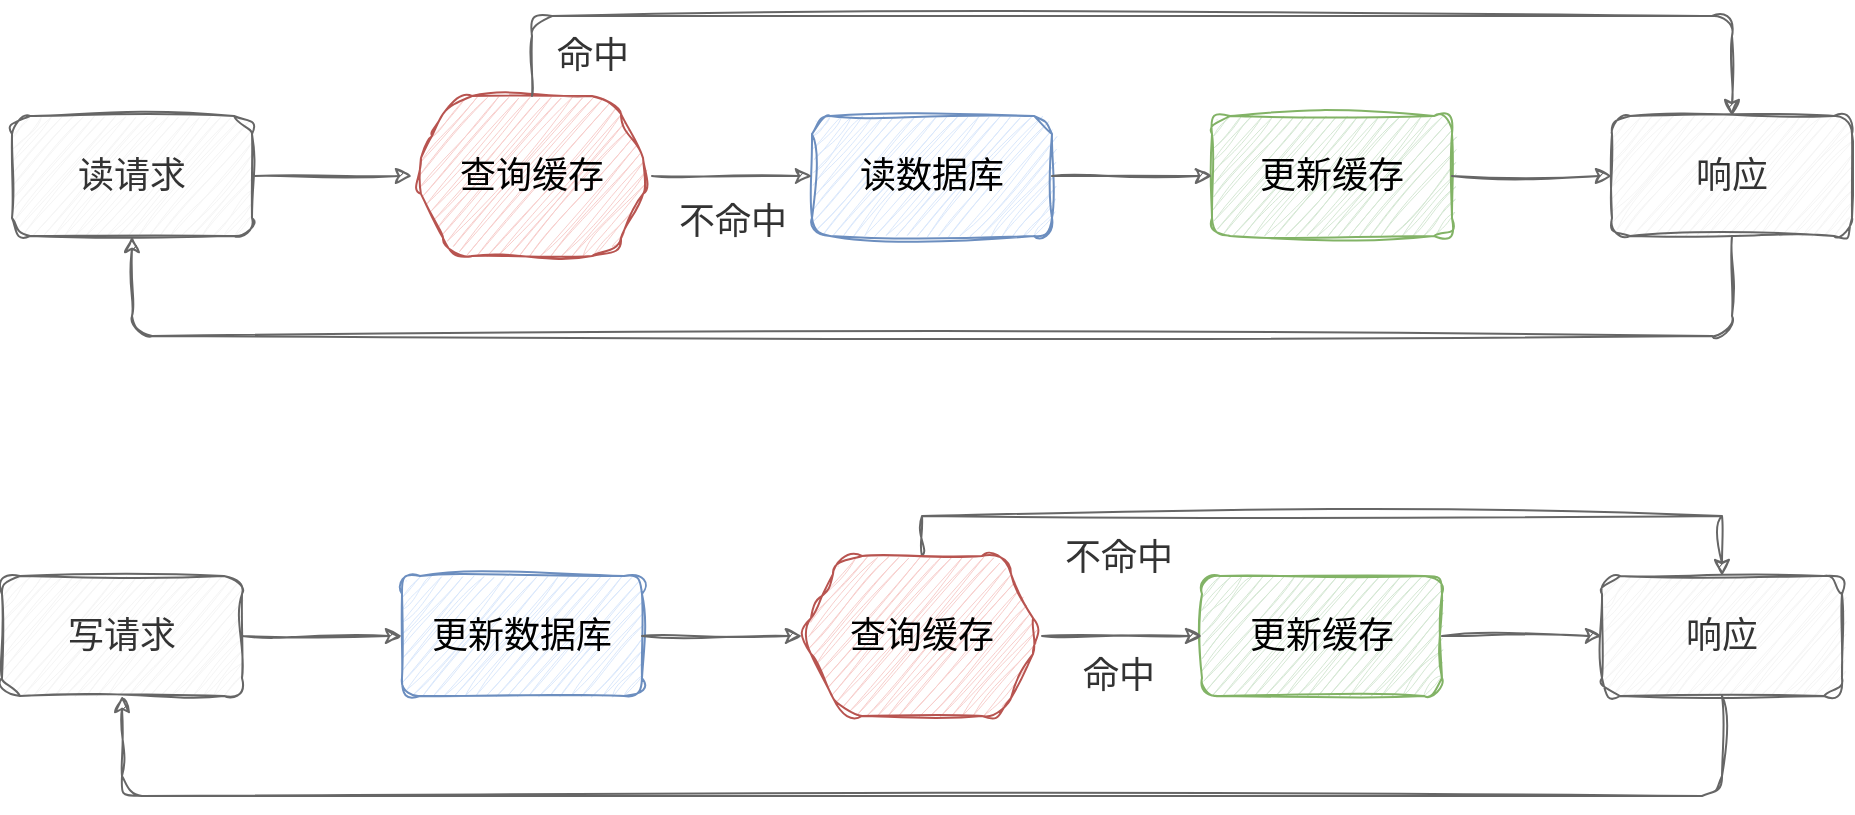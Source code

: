 <mxfile compressed="true" version="22.0.2" type="device" pages="2"><diagram id="ujtnNTbC_HY91fRLS3k1" name="Read/Write Through"><mxGraphModel dx="2049" dy="1220" grid="1" gridSize="10" guides="1" tooltips="1" connect="1" arrows="1" fold="1" page="1" pageScale="1" pageWidth="1169" pageHeight="827" math="0" shadow="0"><root><mxCell id="0"/><mxCell id="1" parent="0"/><mxCell id="R4FW6wQZO4gOgft1z8z7-9" value="" style="group;movable=0;resizable=0;rotatable=0;deletable=0;editable=0;locked=1;connectable=0;" vertex="1" connectable="0" parent="1"><mxGeometry x="127" y="219" width="920" height="160" as="geometry"/></mxCell><mxCell id="0gOrKh2kItpasaOI9kGC-2" value="读请求" style="rounded=1;whiteSpace=wrap;html=1;sketch=1;hachureGap=4;jiggle=2;curveFitting=1;fontFamily=Comic Sans MS;fontSize=18;fillColor=#f5f5f5;fontColor=#333333;strokeColor=#666666;movable=0;resizable=0;rotatable=0;deletable=0;editable=0;locked=1;connectable=0;container=0;" vertex="1" parent="R4FW6wQZO4gOgft1z8z7-9"><mxGeometry y="50" width="120" height="60" as="geometry"/></mxCell><mxCell id="0gOrKh2kItpasaOI9kGC-3" value="查询缓存" style="shape=hexagon;perimeter=hexagonPerimeter2;whiteSpace=wrap;html=1;fixedSize=1;rounded=1;sketch=1;hachureGap=4;jiggle=2;curveFitting=1;strokeColor=#b85450;align=center;verticalAlign=middle;fontFamily=Comic Sans MS;fontSize=18;fillColor=#f8cecc;movable=0;resizable=0;rotatable=0;deletable=0;editable=0;locked=1;connectable=0;container=0;" vertex="1" parent="R4FW6wQZO4gOgft1z8z7-9"><mxGeometry x="200" y="40" width="120" height="80" as="geometry"/></mxCell><mxCell id="0gOrKh2kItpasaOI9kGC-4" value="" style="edgeStyle=orthogonalEdgeStyle;rounded=0;sketch=1;hachureGap=4;jiggle=2;curveFitting=1;orthogonalLoop=1;jettySize=auto;html=1;fontFamily=Comic Sans MS;fontSize=18;fontColor=#333333;fillColor=#f5f5f5;strokeColor=#666666;movable=0;resizable=0;rotatable=0;deletable=0;editable=0;locked=1;connectable=0;" edge="1" parent="R4FW6wQZO4gOgft1z8z7-9" source="0gOrKh2kItpasaOI9kGC-2" target="0gOrKh2kItpasaOI9kGC-3"><mxGeometry relative="1" as="geometry"/></mxCell><mxCell id="0gOrKh2kItpasaOI9kGC-5" value="读数据库" style="rounded=1;whiteSpace=wrap;html=1;sketch=1;hachureGap=4;jiggle=2;curveFitting=1;fontFamily=Comic Sans MS;fontSize=18;fillColor=#dae8fc;strokeColor=#6c8ebf;movable=0;resizable=0;rotatable=0;deletable=0;editable=0;locked=1;connectable=0;container=0;" vertex="1" parent="R4FW6wQZO4gOgft1z8z7-9"><mxGeometry x="400" y="50" width="120" height="60" as="geometry"/></mxCell><mxCell id="0gOrKh2kItpasaOI9kGC-6" value="" style="edgeStyle=orthogonalEdgeStyle;rounded=0;sketch=1;hachureGap=4;jiggle=2;curveFitting=1;orthogonalLoop=1;jettySize=auto;html=1;fontFamily=Comic Sans MS;fontSize=18;fontColor=#333333;fillColor=#f5f5f5;strokeColor=#666666;movable=0;resizable=0;rotatable=0;deletable=0;editable=0;locked=1;connectable=0;" edge="1" parent="R4FW6wQZO4gOgft1z8z7-9" source="0gOrKh2kItpasaOI9kGC-3" target="0gOrKh2kItpasaOI9kGC-5"><mxGeometry relative="1" as="geometry"/></mxCell><mxCell id="0gOrKh2kItpasaOI9kGC-7" value="更新缓存" style="rounded=1;whiteSpace=wrap;html=1;sketch=1;hachureGap=4;jiggle=2;curveFitting=1;fontFamily=Comic Sans MS;fontSize=18;fillColor=#d5e8d4;strokeColor=#82b366;movable=0;resizable=0;rotatable=0;deletable=0;editable=0;locked=1;connectable=0;container=0;" vertex="1" parent="R4FW6wQZO4gOgft1z8z7-9"><mxGeometry x="600" y="50" width="120" height="60" as="geometry"/></mxCell><mxCell id="0gOrKh2kItpasaOI9kGC-8" value="" style="edgeStyle=orthogonalEdgeStyle;rounded=0;sketch=1;hachureGap=4;jiggle=2;curveFitting=1;orthogonalLoop=1;jettySize=auto;html=1;fontFamily=Comic Sans MS;fontSize=18;fontColor=#333333;fillColor=#f5f5f5;strokeColor=#666666;movable=0;resizable=0;rotatable=0;deletable=0;editable=0;locked=1;connectable=0;" edge="1" parent="R4FW6wQZO4gOgft1z8z7-9" source="0gOrKh2kItpasaOI9kGC-5" target="0gOrKh2kItpasaOI9kGC-7"><mxGeometry relative="1" as="geometry"/></mxCell><mxCell id="0gOrKh2kItpasaOI9kGC-9" style="edgeStyle=orthogonalEdgeStyle;sketch=1;hachureGap=4;jiggle=2;curveFitting=1;orthogonalLoop=1;jettySize=auto;html=1;entryX=0.5;entryY=1;entryDx=0;entryDy=0;fontFamily=Comic Sans MS;fontSize=18;fontColor=#333333;exitX=0.5;exitY=1;exitDx=0;exitDy=0;fillColor=#f5f5f5;strokeColor=#666666;rounded=1;movable=0;resizable=0;rotatable=0;deletable=0;editable=0;locked=1;connectable=0;" edge="1" parent="R4FW6wQZO4gOgft1z8z7-9" source="0gOrKh2kItpasaOI9kGC-10" target="0gOrKh2kItpasaOI9kGC-2"><mxGeometry relative="1" as="geometry"><Array as="points"><mxPoint x="860" y="160"/><mxPoint x="60" y="160"/></Array></mxGeometry></mxCell><mxCell id="0gOrKh2kItpasaOI9kGC-10" value="响应" style="rounded=1;whiteSpace=wrap;html=1;sketch=1;hachureGap=4;jiggle=2;curveFitting=1;fontFamily=Comic Sans MS;fontSize=18;fillColor=#f5f5f5;fontColor=#333333;strokeColor=#666666;movable=0;resizable=0;rotatable=0;deletable=0;editable=0;locked=1;connectable=0;container=0;" vertex="1" parent="R4FW6wQZO4gOgft1z8z7-9"><mxGeometry x="800" y="50" width="120" height="60" as="geometry"/></mxCell><mxCell id="0gOrKh2kItpasaOI9kGC-11" style="edgeStyle=orthogonalEdgeStyle;sketch=1;hachureGap=4;jiggle=2;curveFitting=1;orthogonalLoop=1;jettySize=auto;html=1;exitX=0.5;exitY=0;exitDx=0;exitDy=0;entryX=0.5;entryY=0;entryDx=0;entryDy=0;fontFamily=Comic Sans MS;fontSize=18;fontColor=#333333;fillColor=#f5f5f5;strokeColor=#666666;rounded=1;movable=0;resizable=0;rotatable=0;deletable=0;editable=0;locked=1;connectable=0;" edge="1" parent="R4FW6wQZO4gOgft1z8z7-9" source="0gOrKh2kItpasaOI9kGC-3" target="0gOrKh2kItpasaOI9kGC-10"><mxGeometry relative="1" as="geometry"><Array as="points"><mxPoint x="260"/><mxPoint x="860"/></Array></mxGeometry></mxCell><mxCell id="0gOrKh2kItpasaOI9kGC-12" value="" style="edgeStyle=orthogonalEdgeStyle;rounded=0;sketch=1;hachureGap=4;jiggle=2;curveFitting=1;orthogonalLoop=1;jettySize=auto;html=1;fontFamily=Comic Sans MS;fontSize=18;fontColor=#333333;fillColor=#f5f5f5;strokeColor=#666666;movable=0;resizable=0;rotatable=0;deletable=0;editable=0;locked=1;connectable=0;" edge="1" parent="R4FW6wQZO4gOgft1z8z7-9" source="0gOrKh2kItpasaOI9kGC-7" target="0gOrKh2kItpasaOI9kGC-10"><mxGeometry relative="1" as="geometry"/></mxCell><mxCell id="0gOrKh2kItpasaOI9kGC-13" value="命中" style="text;html=1;align=center;verticalAlign=middle;resizable=0;points=[];autosize=1;strokeColor=none;fillColor=none;fontSize=18;fontFamily=Comic Sans MS;fontColor=#333333;movable=0;rotatable=0;deletable=0;editable=0;locked=1;connectable=0;container=0;" vertex="1" parent="R4FW6wQZO4gOgft1z8z7-9"><mxGeometry x="260" width="60" height="40" as="geometry"/></mxCell><mxCell id="0gOrKh2kItpasaOI9kGC-14" value="不命中" style="text;html=1;align=center;verticalAlign=middle;resizable=0;points=[];autosize=1;strokeColor=none;fillColor=none;fontSize=18;fontFamily=Comic Sans MS;fontColor=#333333;movable=0;rotatable=0;deletable=0;editable=0;locked=1;connectable=0;container=0;" vertex="1" parent="R4FW6wQZO4gOgft1z8z7-9"><mxGeometry x="320" y="83" width="80" height="40" as="geometry"/></mxCell><mxCell id="pVgs_w0jNve1lP_c5nCQ-7" value="" style="group;movable=0;resizable=0;rotatable=0;deletable=0;editable=0;locked=1;connectable=0;" vertex="1" connectable="0" parent="1"><mxGeometry x="122" y="470" width="920" height="139" as="geometry"/></mxCell><mxCell id="R4FW6wQZO4gOgft1z8z7-1" value="写请求" style="rounded=1;whiteSpace=wrap;html=1;sketch=1;hachureGap=4;jiggle=2;curveFitting=1;fontFamily=Comic Sans MS;fontSize=18;fillColor=#f5f5f5;fontColor=#333333;strokeColor=#666666;movable=0;resizable=0;rotatable=0;deletable=0;editable=0;locked=1;connectable=0;" vertex="1" parent="pVgs_w0jNve1lP_c5nCQ-7"><mxGeometry y="29" width="120" height="60" as="geometry"/></mxCell><mxCell id="R4FW6wQZO4gOgft1z8z7-2" value="更新数据库" style="rounded=1;whiteSpace=wrap;html=1;sketch=1;hachureGap=4;jiggle=2;curveFitting=1;fontFamily=Comic Sans MS;fontSize=18;fillColor=#dae8fc;strokeColor=#6c8ebf;movable=0;resizable=0;rotatable=0;deletable=0;editable=0;locked=1;connectable=0;" vertex="1" parent="pVgs_w0jNve1lP_c5nCQ-7"><mxGeometry x="200" y="29" width="120" height="60" as="geometry"/></mxCell><mxCell id="R4FW6wQZO4gOgft1z8z7-3" style="edgeStyle=orthogonalEdgeStyle;rounded=0;sketch=1;hachureGap=4;jiggle=2;curveFitting=1;orthogonalLoop=1;jettySize=auto;html=1;entryX=0;entryY=0.5;entryDx=0;entryDy=0;fontFamily=Comic Sans MS;fontSource=https%3A%2F%2Ffonts.googleapis.com%2Fcss%3Ffamily%3DArchitects%2BDaughter;fontSize=18;fontColor=#333333;fillColor=#f5f5f5;strokeColor=#666666;movable=0;resizable=0;rotatable=0;deletable=0;editable=0;locked=1;connectable=0;" edge="1" parent="pVgs_w0jNve1lP_c5nCQ-7" source="R4FW6wQZO4gOgft1z8z7-1" target="R4FW6wQZO4gOgft1z8z7-2"><mxGeometry relative="1" as="geometry"/></mxCell><mxCell id="R4FW6wQZO4gOgft1z8z7-4" value="更新缓存" style="rounded=1;whiteSpace=wrap;html=1;sketch=1;hachureGap=4;jiggle=2;curveFitting=1;fontFamily=Comic Sans MS;fontSize=18;fillColor=#d5e8d4;strokeColor=#82b366;movable=0;resizable=0;rotatable=0;deletable=0;editable=0;locked=1;connectable=0;" vertex="1" parent="pVgs_w0jNve1lP_c5nCQ-7"><mxGeometry x="600" y="29" width="120" height="60" as="geometry"/></mxCell><mxCell id="R4FW6wQZO4gOgft1z8z7-6" style="edgeStyle=orthogonalEdgeStyle;sketch=1;hachureGap=4;jiggle=2;curveFitting=1;orthogonalLoop=1;jettySize=auto;html=1;entryX=0.5;entryY=1;entryDx=0;entryDy=0;fontFamily=Comic Sans MS;fontSize=18;fontColor=#333333;exitX=0.5;exitY=1;exitDx=0;exitDy=0;fillColor=#f5f5f5;strokeColor=#666666;rounded=1;movable=0;resizable=0;rotatable=0;deletable=0;editable=0;locked=1;connectable=0;" edge="1" parent="pVgs_w0jNve1lP_c5nCQ-7" source="R4FW6wQZO4gOgft1z8z7-7" target="R4FW6wQZO4gOgft1z8z7-1"><mxGeometry relative="1" as="geometry"><Array as="points"><mxPoint x="860" y="139"/><mxPoint x="60" y="139"/></Array></mxGeometry></mxCell><mxCell id="R4FW6wQZO4gOgft1z8z7-7" value="响应" style="rounded=1;whiteSpace=wrap;html=1;sketch=1;hachureGap=4;jiggle=2;curveFitting=1;fontFamily=Comic Sans MS;fontSize=18;fillColor=#f5f5f5;fontColor=#333333;strokeColor=#666666;movable=0;resizable=0;rotatable=0;deletable=0;editable=0;locked=1;connectable=0;" vertex="1" parent="pVgs_w0jNve1lP_c5nCQ-7"><mxGeometry x="800" y="29" width="120" height="60" as="geometry"/></mxCell><mxCell id="R4FW6wQZO4gOgft1z8z7-8" value="" style="edgeStyle=orthogonalEdgeStyle;rounded=0;sketch=1;hachureGap=4;jiggle=2;curveFitting=1;orthogonalLoop=1;jettySize=auto;html=1;fontFamily=Comic Sans MS;fontSize=18;fontColor=#333333;fillColor=#f5f5f5;strokeColor=#666666;movable=0;resizable=0;rotatable=0;deletable=0;editable=0;locked=1;connectable=0;" edge="1" parent="pVgs_w0jNve1lP_c5nCQ-7" source="R4FW6wQZO4gOgft1z8z7-4" target="R4FW6wQZO4gOgft1z8z7-7"><mxGeometry relative="1" as="geometry"/></mxCell><mxCell id="pVgs_w0jNve1lP_c5nCQ-3" value="" style="edgeStyle=orthogonalEdgeStyle;rounded=0;sketch=1;hachureGap=4;jiggle=2;curveFitting=1;orthogonalLoop=1;jettySize=auto;html=1;fontFamily=Comic Sans MS;fontSource=https%3A%2F%2Ffonts.googleapis.com%2Fcss%3Ffamily%3DArchitects%2BDaughter;fontSize=18;fontColor=#333333;fillColor=#f5f5f5;strokeColor=#666666;movable=0;resizable=0;rotatable=0;deletable=0;editable=0;locked=1;connectable=0;" edge="1" parent="pVgs_w0jNve1lP_c5nCQ-7" source="pVgs_w0jNve1lP_c5nCQ-1" target="R4FW6wQZO4gOgft1z8z7-4"><mxGeometry relative="1" as="geometry"/></mxCell><mxCell id="pVgs_w0jNve1lP_c5nCQ-4" style="edgeStyle=orthogonalEdgeStyle;rounded=0;sketch=1;hachureGap=4;jiggle=2;curveFitting=1;orthogonalLoop=1;jettySize=auto;html=1;exitX=0.5;exitY=0;exitDx=0;exitDy=0;entryX=0.5;entryY=0;entryDx=0;entryDy=0;fontFamily=Comic Sans MS;fontSource=https%3A%2F%2Ffonts.googleapis.com%2Fcss%3Ffamily%3DArchitects%2BDaughter;fontSize=18;fontColor=#333333;fillColor=#f5f5f5;strokeColor=#666666;movable=0;resizable=0;rotatable=0;deletable=0;editable=0;locked=1;connectable=0;" edge="1" parent="pVgs_w0jNve1lP_c5nCQ-7" source="pVgs_w0jNve1lP_c5nCQ-1" target="R4FW6wQZO4gOgft1z8z7-7"><mxGeometry relative="1" as="geometry"/></mxCell><mxCell id="pVgs_w0jNve1lP_c5nCQ-1" value="查询缓存" style="shape=hexagon;perimeter=hexagonPerimeter2;whiteSpace=wrap;html=1;fixedSize=1;rounded=1;sketch=1;hachureGap=4;jiggle=2;curveFitting=1;strokeColor=#b85450;align=center;verticalAlign=middle;fontFamily=Comic Sans MS;fontSize=18;fillColor=#f8cecc;movable=0;resizable=0;rotatable=0;deletable=0;editable=0;locked=1;connectable=0;container=0;" vertex="1" parent="pVgs_w0jNve1lP_c5nCQ-7"><mxGeometry x="400" y="19" width="120" height="80" as="geometry"/></mxCell><mxCell id="pVgs_w0jNve1lP_c5nCQ-2" value="" style="edgeStyle=orthogonalEdgeStyle;rounded=0;sketch=1;hachureGap=4;jiggle=2;curveFitting=1;orthogonalLoop=1;jettySize=auto;html=1;fontFamily=Comic Sans MS;fontSource=https%3A%2F%2Ffonts.googleapis.com%2Fcss%3Ffamily%3DArchitects%2BDaughter;fontSize=18;fontColor=#333333;fillColor=#f5f5f5;strokeColor=#666666;movable=0;resizable=0;rotatable=0;deletable=0;editable=0;locked=1;connectable=0;" edge="1" parent="pVgs_w0jNve1lP_c5nCQ-7" source="R4FW6wQZO4gOgft1z8z7-2" target="pVgs_w0jNve1lP_c5nCQ-1"><mxGeometry relative="1" as="geometry"/></mxCell><mxCell id="pVgs_w0jNve1lP_c5nCQ-5" value="命中" style="text;html=1;align=center;verticalAlign=middle;resizable=0;points=[];autosize=1;strokeColor=none;fillColor=none;fontSize=18;fontFamily=Comic Sans MS;fontColor=#333333;movable=0;rotatable=0;deletable=0;editable=0;locked=1;connectable=0;container=0;" vertex="1" parent="pVgs_w0jNve1lP_c5nCQ-7"><mxGeometry x="528" y="59" width="60" height="40" as="geometry"/></mxCell><mxCell id="pVgs_w0jNve1lP_c5nCQ-6" value="不命中" style="text;html=1;align=center;verticalAlign=middle;resizable=0;points=[];autosize=1;strokeColor=none;fillColor=none;fontSize=18;fontFamily=Comic Sans MS;fontColor=#333333;movable=0;rotatable=0;deletable=0;editable=0;locked=1;connectable=0;container=0;" vertex="1" parent="pVgs_w0jNve1lP_c5nCQ-7"><mxGeometry x="518" width="80" height="40" as="geometry"/></mxCell></root></mxGraphModel></diagram><diagram name="Cache Aside" id="9N5watGOs9czySicbjE5"><mxGraphModel dx="1424" dy="1690" grid="1" gridSize="10" guides="1" tooltips="1" connect="1" arrows="1" fold="1" page="1" pageScale="1" pageWidth="1169" pageHeight="827" math="0" shadow="0"><root><mxCell id="0"/><mxCell id="1" parent="0"/><mxCell id="3-Ag1Ukzgkbpxzk6RHhb-1" value="" style="group;movable=0;resizable=0;rotatable=0;deletable=0;editable=0;locked=1;connectable=0;" vertex="1" connectable="0" parent="1"><mxGeometry x="122" y="219" width="925" height="390" as="geometry"/></mxCell><mxCell id="slLs8Mk3n69ZsPsSsJWN-16" value="" style="group;movable=0;resizable=0;rotatable=0;deletable=0;editable=0;locked=1;connectable=0;" vertex="1" connectable="0" parent="3-Ag1Ukzgkbpxzk6RHhb-1"><mxGeometry x="5" width="920" height="160" as="geometry"/></mxCell><mxCell id="slLs8Mk3n69ZsPsSsJWN-1" value="读请求" style="rounded=1;whiteSpace=wrap;html=1;sketch=1;hachureGap=4;jiggle=2;curveFitting=1;fontFamily=Comic Sans MS;fontSize=18;fillColor=#f5f5f5;fontColor=#333333;strokeColor=#666666;movable=0;resizable=0;rotatable=0;deletable=0;editable=0;locked=1;connectable=0;" vertex="1" parent="slLs8Mk3n69ZsPsSsJWN-16"><mxGeometry y="50" width="120" height="60" as="geometry"/></mxCell><mxCell id="slLs8Mk3n69ZsPsSsJWN-2" value="查询缓存" style="shape=hexagon;perimeter=hexagonPerimeter2;whiteSpace=wrap;html=1;fixedSize=1;rounded=1;sketch=1;hachureGap=4;jiggle=2;curveFitting=1;strokeColor=#b85450;align=center;verticalAlign=middle;fontFamily=Comic Sans MS;fontSize=18;fillColor=#f8cecc;movable=0;resizable=0;rotatable=0;deletable=0;editable=0;locked=1;connectable=0;" vertex="1" parent="slLs8Mk3n69ZsPsSsJWN-16"><mxGeometry x="200" y="40" width="120" height="80" as="geometry"/></mxCell><mxCell id="slLs8Mk3n69ZsPsSsJWN-6" value="" style="edgeStyle=orthogonalEdgeStyle;rounded=0;sketch=1;hachureGap=4;jiggle=2;curveFitting=1;orthogonalLoop=1;jettySize=auto;html=1;fontFamily=Comic Sans MS;fontSize=18;fontColor=#333333;fillColor=#f5f5f5;strokeColor=#666666;movable=0;resizable=0;rotatable=0;deletable=0;editable=0;locked=1;connectable=0;" edge="1" parent="slLs8Mk3n69ZsPsSsJWN-16" source="slLs8Mk3n69ZsPsSsJWN-1" target="slLs8Mk3n69ZsPsSsJWN-2"><mxGeometry relative="1" as="geometry"/></mxCell><mxCell id="slLs8Mk3n69ZsPsSsJWN-3" value="读数据库" style="rounded=1;whiteSpace=wrap;html=1;sketch=1;hachureGap=4;jiggle=2;curveFitting=1;fontFamily=Comic Sans MS;fontSize=18;fillColor=#dae8fc;strokeColor=#6c8ebf;movable=0;resizable=0;rotatable=0;deletable=0;editable=0;locked=1;connectable=0;" vertex="1" parent="slLs8Mk3n69ZsPsSsJWN-16"><mxGeometry x="400" y="50" width="120" height="60" as="geometry"/></mxCell><mxCell id="slLs8Mk3n69ZsPsSsJWN-7" value="" style="edgeStyle=orthogonalEdgeStyle;rounded=0;sketch=1;hachureGap=4;jiggle=2;curveFitting=1;orthogonalLoop=1;jettySize=auto;html=1;fontFamily=Comic Sans MS;fontSize=18;fontColor=#333333;fillColor=#f5f5f5;strokeColor=#666666;movable=0;resizable=0;rotatable=0;deletable=0;editable=0;locked=1;connectable=0;" edge="1" parent="slLs8Mk3n69ZsPsSsJWN-16" source="slLs8Mk3n69ZsPsSsJWN-2" target="slLs8Mk3n69ZsPsSsJWN-3"><mxGeometry relative="1" as="geometry"/></mxCell><mxCell id="slLs8Mk3n69ZsPsSsJWN-4" value="更新缓存" style="rounded=1;whiteSpace=wrap;html=1;sketch=1;hachureGap=4;jiggle=2;curveFitting=1;fontFamily=Comic Sans MS;fontSize=18;fillColor=#d5e8d4;strokeColor=#82b366;movable=0;resizable=0;rotatable=0;deletable=0;editable=0;locked=1;connectable=0;" vertex="1" parent="slLs8Mk3n69ZsPsSsJWN-16"><mxGeometry x="600" y="50" width="120" height="60" as="geometry"/></mxCell><mxCell id="slLs8Mk3n69ZsPsSsJWN-8" value="" style="edgeStyle=orthogonalEdgeStyle;rounded=0;sketch=1;hachureGap=4;jiggle=2;curveFitting=1;orthogonalLoop=1;jettySize=auto;html=1;fontFamily=Comic Sans MS;fontSize=18;fontColor=#333333;fillColor=#f5f5f5;strokeColor=#666666;movable=0;resizable=0;rotatable=0;deletable=0;editable=0;locked=1;connectable=0;" edge="1" parent="slLs8Mk3n69ZsPsSsJWN-16" source="slLs8Mk3n69ZsPsSsJWN-3" target="slLs8Mk3n69ZsPsSsJWN-4"><mxGeometry relative="1" as="geometry"/></mxCell><mxCell id="slLs8Mk3n69ZsPsSsJWN-10" style="edgeStyle=orthogonalEdgeStyle;sketch=1;hachureGap=4;jiggle=2;curveFitting=1;orthogonalLoop=1;jettySize=auto;html=1;entryX=0.5;entryY=1;entryDx=0;entryDy=0;fontFamily=Comic Sans MS;fontSize=18;fontColor=#333333;exitX=0.5;exitY=1;exitDx=0;exitDy=0;fillColor=#f5f5f5;strokeColor=#666666;rounded=1;movable=0;resizable=0;rotatable=0;deletable=0;editable=0;locked=1;connectable=0;" edge="1" parent="slLs8Mk3n69ZsPsSsJWN-16" source="slLs8Mk3n69ZsPsSsJWN-5" target="slLs8Mk3n69ZsPsSsJWN-1"><mxGeometry relative="1" as="geometry"><Array as="points"><mxPoint x="860" y="160"/><mxPoint x="60" y="160"/></Array></mxGeometry></mxCell><mxCell id="slLs8Mk3n69ZsPsSsJWN-5" value="响应" style="rounded=1;whiteSpace=wrap;html=1;sketch=1;hachureGap=4;jiggle=2;curveFitting=1;fontFamily=Comic Sans MS;fontSize=18;fillColor=#f5f5f5;fontColor=#333333;strokeColor=#666666;movable=0;resizable=0;rotatable=0;deletable=0;editable=0;locked=1;connectable=0;" vertex="1" parent="slLs8Mk3n69ZsPsSsJWN-16"><mxGeometry x="800" y="50" width="120" height="60" as="geometry"/></mxCell><mxCell id="slLs8Mk3n69ZsPsSsJWN-11" style="edgeStyle=orthogonalEdgeStyle;sketch=1;hachureGap=4;jiggle=2;curveFitting=1;orthogonalLoop=1;jettySize=auto;html=1;exitX=0.5;exitY=0;exitDx=0;exitDy=0;entryX=0.5;entryY=0;entryDx=0;entryDy=0;fontFamily=Comic Sans MS;fontSize=18;fontColor=#333333;fillColor=#f5f5f5;strokeColor=#666666;rounded=1;movable=0;resizable=0;rotatable=0;deletable=0;editable=0;locked=1;connectable=0;" edge="1" parent="slLs8Mk3n69ZsPsSsJWN-16" source="slLs8Mk3n69ZsPsSsJWN-2" target="slLs8Mk3n69ZsPsSsJWN-5"><mxGeometry relative="1" as="geometry"><Array as="points"><mxPoint x="260"/><mxPoint x="860"/></Array></mxGeometry></mxCell><mxCell id="slLs8Mk3n69ZsPsSsJWN-9" value="" style="edgeStyle=orthogonalEdgeStyle;rounded=0;sketch=1;hachureGap=4;jiggle=2;curveFitting=1;orthogonalLoop=1;jettySize=auto;html=1;fontFamily=Comic Sans MS;fontSize=18;fontColor=#333333;fillColor=#f5f5f5;strokeColor=#666666;movable=0;resizable=0;rotatable=0;deletable=0;editable=0;locked=1;connectable=0;" edge="1" parent="slLs8Mk3n69ZsPsSsJWN-16" source="slLs8Mk3n69ZsPsSsJWN-4" target="slLs8Mk3n69ZsPsSsJWN-5"><mxGeometry relative="1" as="geometry"/></mxCell><mxCell id="slLs8Mk3n69ZsPsSsJWN-12" value="命中" style="text;html=1;align=center;verticalAlign=middle;resizable=0;points=[];autosize=1;strokeColor=none;fillColor=none;fontSize=18;fontFamily=Comic Sans MS;fontColor=#333333;movable=0;rotatable=0;deletable=0;editable=0;locked=1;connectable=0;" vertex="1" parent="slLs8Mk3n69ZsPsSsJWN-16"><mxGeometry x="260" width="60" height="40" as="geometry"/></mxCell><mxCell id="slLs8Mk3n69ZsPsSsJWN-13" value="不命中" style="text;html=1;align=center;verticalAlign=middle;resizable=0;points=[];autosize=1;strokeColor=none;fillColor=none;fontSize=18;fontFamily=Comic Sans MS;fontColor=#333333;movable=0;rotatable=0;deletable=0;editable=0;locked=1;connectable=0;" vertex="1" parent="slLs8Mk3n69ZsPsSsJWN-16"><mxGeometry x="320" y="83" width="80" height="40" as="geometry"/></mxCell><mxCell id="slLs8Mk3n69ZsPsSsJWN-46" value="写请求" style="rounded=1;whiteSpace=wrap;html=1;sketch=1;hachureGap=4;jiggle=2;curveFitting=1;fontFamily=Comic Sans MS;fontSize=18;fillColor=#f5f5f5;fontColor=#333333;strokeColor=#666666;movable=0;resizable=0;rotatable=0;deletable=0;editable=0;locked=1;connectable=0;" vertex="1" parent="3-Ag1Ukzgkbpxzk6RHhb-1"><mxGeometry y="280" width="120" height="60" as="geometry"/></mxCell><mxCell id="slLs8Mk3n69ZsPsSsJWN-49" value="更新数据库" style="rounded=1;whiteSpace=wrap;html=1;sketch=1;hachureGap=4;jiggle=2;curveFitting=1;fontFamily=Comic Sans MS;fontSize=18;fillColor=#dae8fc;strokeColor=#6c8ebf;movable=0;resizable=0;rotatable=0;deletable=0;editable=0;locked=1;connectable=0;" vertex="1" parent="3-Ag1Ukzgkbpxzk6RHhb-1"><mxGeometry x="267" y="280" width="120" height="60" as="geometry"/></mxCell><mxCell id="slLs8Mk3n69ZsPsSsJWN-59" style="edgeStyle=orthogonalEdgeStyle;rounded=0;sketch=1;hachureGap=4;jiggle=2;curveFitting=1;orthogonalLoop=1;jettySize=auto;html=1;entryX=0;entryY=0.5;entryDx=0;entryDy=0;fontFamily=Comic Sans MS;fontSource=https%3A%2F%2Ffonts.googleapis.com%2Fcss%3Ffamily%3DArchitects%2BDaughter;fontSize=18;fontColor=#333333;fillColor=#f5f5f5;strokeColor=#666666;movable=0;resizable=0;rotatable=0;deletable=0;editable=0;locked=1;connectable=0;" edge="1" parent="3-Ag1Ukzgkbpxzk6RHhb-1" source="slLs8Mk3n69ZsPsSsJWN-46" target="slLs8Mk3n69ZsPsSsJWN-49"><mxGeometry relative="1" as="geometry"/></mxCell><mxCell id="slLs8Mk3n69ZsPsSsJWN-51" value="删除缓存" style="rounded=1;whiteSpace=wrap;html=1;sketch=1;hachureGap=4;jiggle=2;curveFitting=1;fontFamily=Comic Sans MS;fontSize=18;fillColor=#d5e8d4;strokeColor=#82b366;movable=0;resizable=0;rotatable=0;deletable=0;editable=0;locked=1;connectable=0;" vertex="1" parent="3-Ag1Ukzgkbpxzk6RHhb-1"><mxGeometry x="533" y="280" width="120" height="60" as="geometry"/></mxCell><mxCell id="slLs8Mk3n69ZsPsSsJWN-52" value="" style="edgeStyle=orthogonalEdgeStyle;rounded=0;sketch=1;hachureGap=4;jiggle=2;curveFitting=1;orthogonalLoop=1;jettySize=auto;html=1;fontFamily=Comic Sans MS;fontSize=18;fontColor=#333333;fillColor=#f5f5f5;strokeColor=#666666;movable=0;resizable=0;rotatable=0;deletable=0;editable=0;locked=1;connectable=0;" edge="1" parent="3-Ag1Ukzgkbpxzk6RHhb-1" source="slLs8Mk3n69ZsPsSsJWN-49" target="slLs8Mk3n69ZsPsSsJWN-51"><mxGeometry relative="1" as="geometry"/></mxCell><mxCell id="slLs8Mk3n69ZsPsSsJWN-53" style="edgeStyle=orthogonalEdgeStyle;sketch=1;hachureGap=4;jiggle=2;curveFitting=1;orthogonalLoop=1;jettySize=auto;html=1;entryX=0.5;entryY=1;entryDx=0;entryDy=0;fontFamily=Comic Sans MS;fontSize=18;fontColor=#333333;exitX=0.5;exitY=1;exitDx=0;exitDy=0;fillColor=#f5f5f5;strokeColor=#666666;rounded=1;movable=0;resizable=0;rotatable=0;deletable=0;editable=0;locked=1;connectable=0;" edge="1" parent="3-Ag1Ukzgkbpxzk6RHhb-1" source="slLs8Mk3n69ZsPsSsJWN-54" target="slLs8Mk3n69ZsPsSsJWN-46"><mxGeometry relative="1" as="geometry"><Array as="points"><mxPoint x="860" y="390"/><mxPoint x="60" y="390"/></Array></mxGeometry></mxCell><mxCell id="slLs8Mk3n69ZsPsSsJWN-54" value="响应" style="rounded=1;whiteSpace=wrap;html=1;sketch=1;hachureGap=4;jiggle=2;curveFitting=1;fontFamily=Comic Sans MS;fontSize=18;fillColor=#f5f5f5;fontColor=#333333;strokeColor=#666666;movable=0;resizable=0;rotatable=0;deletable=0;editable=0;locked=1;connectable=0;" vertex="1" parent="3-Ag1Ukzgkbpxzk6RHhb-1"><mxGeometry x="800" y="280" width="120" height="60" as="geometry"/></mxCell><mxCell id="slLs8Mk3n69ZsPsSsJWN-56" value="" style="edgeStyle=orthogonalEdgeStyle;rounded=0;sketch=1;hachureGap=4;jiggle=2;curveFitting=1;orthogonalLoop=1;jettySize=auto;html=1;fontFamily=Comic Sans MS;fontSize=18;fontColor=#333333;fillColor=#f5f5f5;strokeColor=#666666;movable=0;resizable=0;rotatable=0;deletable=0;editable=0;locked=1;connectable=0;" edge="1" parent="3-Ag1Ukzgkbpxzk6RHhb-1" source="slLs8Mk3n69ZsPsSsJWN-51" target="slLs8Mk3n69ZsPsSsJWN-54"><mxGeometry relative="1" as="geometry"/></mxCell></root></mxGraphModel></diagram></mxfile>